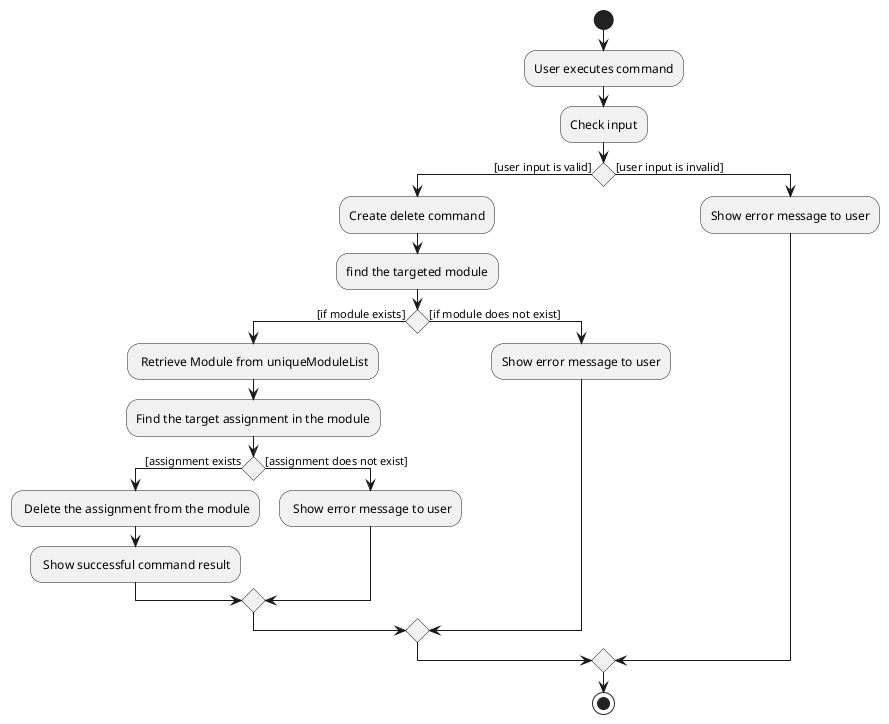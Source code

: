 
@startuml
start
:User executes command;
:Check input;
if() then ([user input is valid])
    :Create delete command;
    :find the targeted module;
    if() then ([if module exists])
        : Retrieve Module from uniqueModuleList;
        :Find the target assignment in the module;
        if() then ([assignment exists)
                : Delete the assignment from the module;
                : Show successful command result;
        else([assignment does not exist])
            : Show error message to user;
        endif
    else([if module does not exist])
        :Show error message to user;
    endif
else([user input is invalid])
    :Show error message to user;
endif
stop
@enduml
